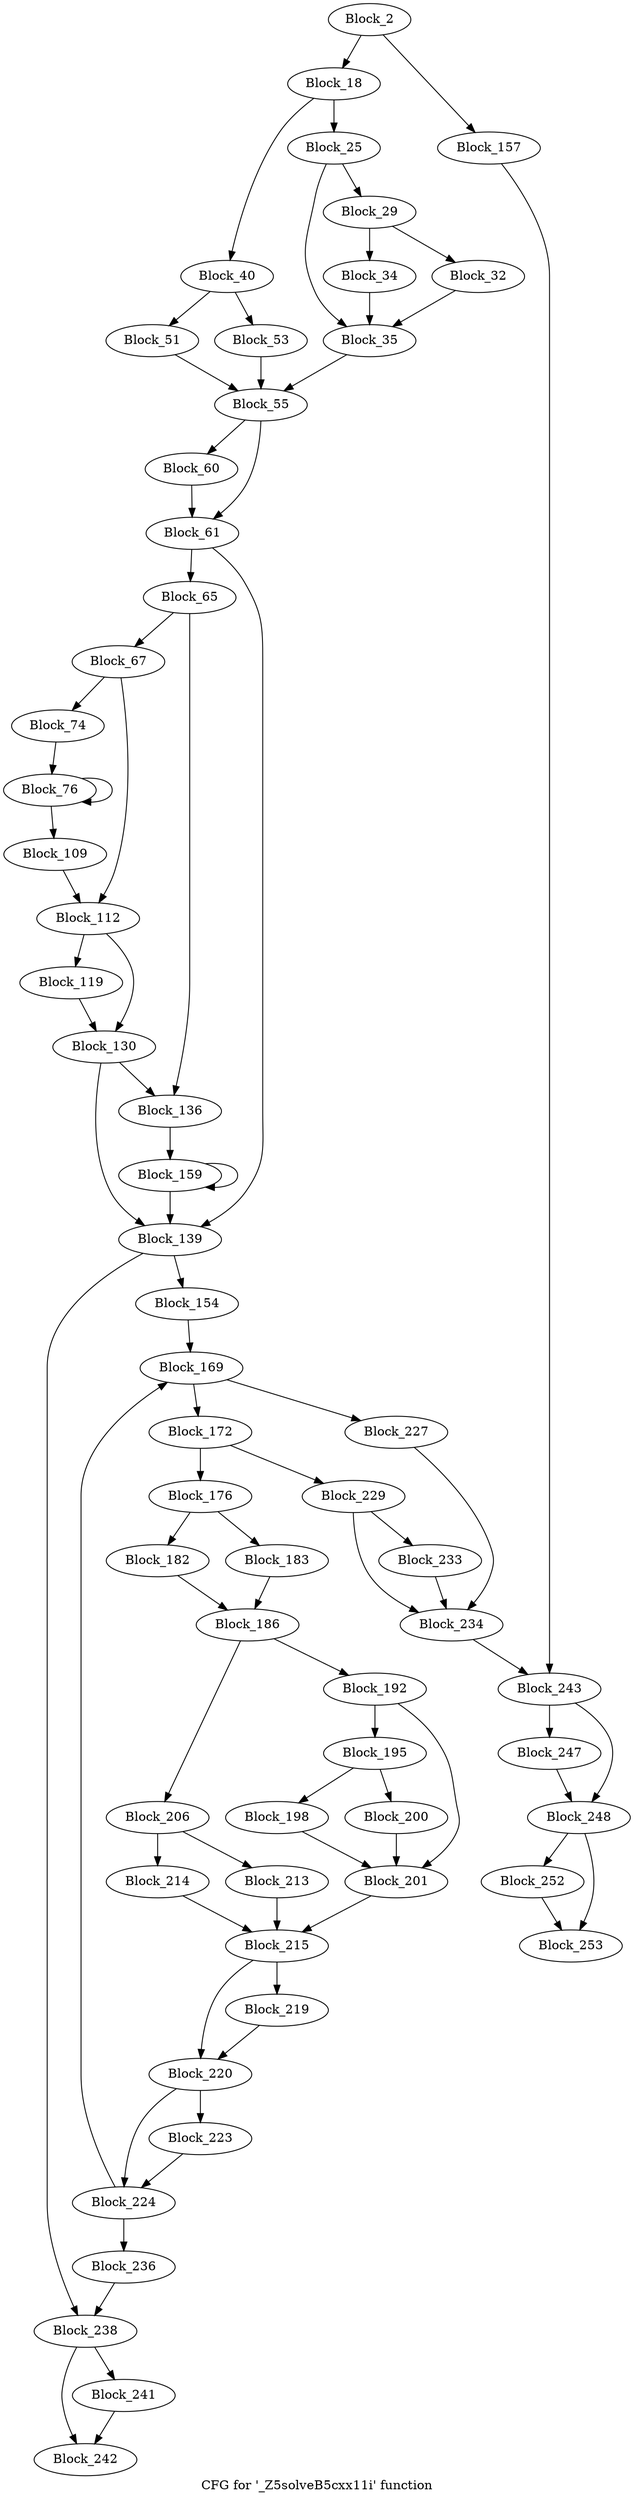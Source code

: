 digraph "CFG for '_Z5solveB5cxx11i' function" {
	label="CFG for '_Z5solveB5cxx11i' function";

	block_2 [label="Block_2"];
	block_2 -> block_18;
	block_2 -> block_157;
	block_18 [label="Block_18"];
	block_18:s0 -> block_25;
	block_18:s1 -> block_40;
	block_25 [label="Block_25"];
	block_25:s0 -> block_35;
	block_25:s1 -> block_29;
	block_29 [label="Block_29"];
	block_29:s0 -> block_32;
	block_29:s1 -> block_34;
	block_32 [label="Block_32"];
	block_32 -> block_35;
	block_34 [label="Block_34"];
	block_34 -> block_35;
	block_35 [label="Block_35"];
	block_35 -> block_55;
	block_40 [label="Block_40"];
	block_40:s0 -> block_53;
	block_40:s1 -> block_51;
	block_51 [label="Block_51"];
	block_51 -> block_55;
	block_53 [label="Block_53"];
	block_53 -> block_55;
	block_55 [label="Block_55"];
	block_55:s0 -> block_61;
	block_55:s1 -> block_60;
	block_60 [label="Block_60"];
	block_60 -> block_61;
	block_61 [label="Block_61"];
	block_61:s0 -> block_139;
	block_61:s1 -> block_65;
	block_65 [label="Block_65"];
	block_65:s0 -> block_136;
	block_65:s1 -> block_67;
	block_67 [label="Block_67"];
	block_67:s0 -> block_112;
	block_67:s1 -> block_74;
	block_74 [label="Block_74"];
	block_74 -> block_76;
	block_76 [label="Block_76"];
	block_76:s0 -> block_109;
	block_76:s1 -> block_76;
	block_109 [label="Block_109"];
	block_109 -> block_112;
	block_112 [label="Block_112"];
	block_112:s0 -> block_130;
	block_112:s1 -> block_119;
	block_119 [label="Block_119"];
	block_119 -> block_130;
	block_130 [label="Block_130"];
	block_130:s0 -> block_139;
	block_130:s1 -> block_136;
	block_136 [label="Block_136"];
	block_136 -> block_159;
	block_139 [label="Block_139"];
	block_139:s0 -> block_154;
	block_139:s1 -> block_238;
	block_154 [label="Block_154"];
	block_154 -> block_169;
	block_157 [label="Block_157"];
	block_157 -> block_243;
	block_159 [label="Block_159"];
	block_159:s0 -> block_139;
	block_159:s1 -> block_159;
	block_169 [label="Block_169"];
	block_169 -> block_172;
	block_169 -> block_227;
	block_172 [label="Block_172"];
	block_172 -> block_176;
	block_172 -> block_229;
	block_176 [label="Block_176"];
	block_176:s0 -> block_182;
	block_176:s1 -> block_183;
	block_182 [label="Block_182"];
	block_182 -> block_186;
	block_183 [label="Block_183"];
	block_183 -> block_186;
	block_186 [label="Block_186"];
	block_186:s0 -> block_192;
	block_186:s1 -> block_206;
	block_192 [label="Block_192"];
	block_192:s0 -> block_201;
	block_192:s1 -> block_195;
	block_195 [label="Block_195"];
	block_195:s0 -> block_198;
	block_195:s1 -> block_200;
	block_198 [label="Block_198"];
	block_198 -> block_201;
	block_200 [label="Block_200"];
	block_200 -> block_201;
	block_201 [label="Block_201"];
	block_201 -> block_215;
	block_206 [label="Block_206"];
	block_206:s0 -> block_214;
	block_206:s1 -> block_213;
	block_213 [label="Block_213"];
	block_213 -> block_215;
	block_214 [label="Block_214"];
	block_214 -> block_215;
	block_215 [label="Block_215"];
	block_215:s0 -> block_220;
	block_215:s1 -> block_219;
	block_219 [label="Block_219"];
	block_219 -> block_220;
	block_220 [label="Block_220"];
	block_220:s0 -> block_224;
	block_220:s1 -> block_223;
	block_223 [label="Block_223"];
	block_223 -> block_224;
	block_224 [label="Block_224"];
	block_224:s0 -> block_236;
	block_224:s1 -> block_169;
	block_227 [label="Block_227"];
	block_227 -> block_234;
	block_229 [label="Block_229"];
	block_229:s0 -> block_234;
	block_229:s1 -> block_233;
	block_233 [label="Block_233"];
	block_233 -> block_234;
	block_234 [label="Block_234"];
	block_234 -> block_243;
	block_236 [label="Block_236"];
	block_236 -> block_238;
	block_238 [label="Block_238"];
	block_238:s0 -> block_242;
	block_238:s1 -> block_241;
	block_241 [label="Block_241"];
	block_241 -> block_242;
	block_242 [label="Block_242"];
	block_243 [label="Block_243"];
	block_243:s0 -> block_248;
	block_243:s1 -> block_247;
	block_247 [label="Block_247"];
	block_247 -> block_248;
	block_248 [label="Block_248"];
	block_248:s0 -> block_253;
	block_248:s1 -> block_252;
	block_252 [label="Block_252"];
	block_252 -> block_253;
	block_253 [label="Block_253"];
}
